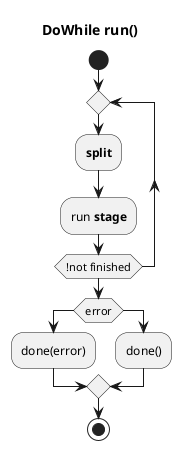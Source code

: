 
@startuml

title DoWhile run()

start
repeat
	:**split**;
    :run **stage**;
repeat while (!not finished)

if(error) 
    :done(error);
else
    :done();
endif
stop

@enduml